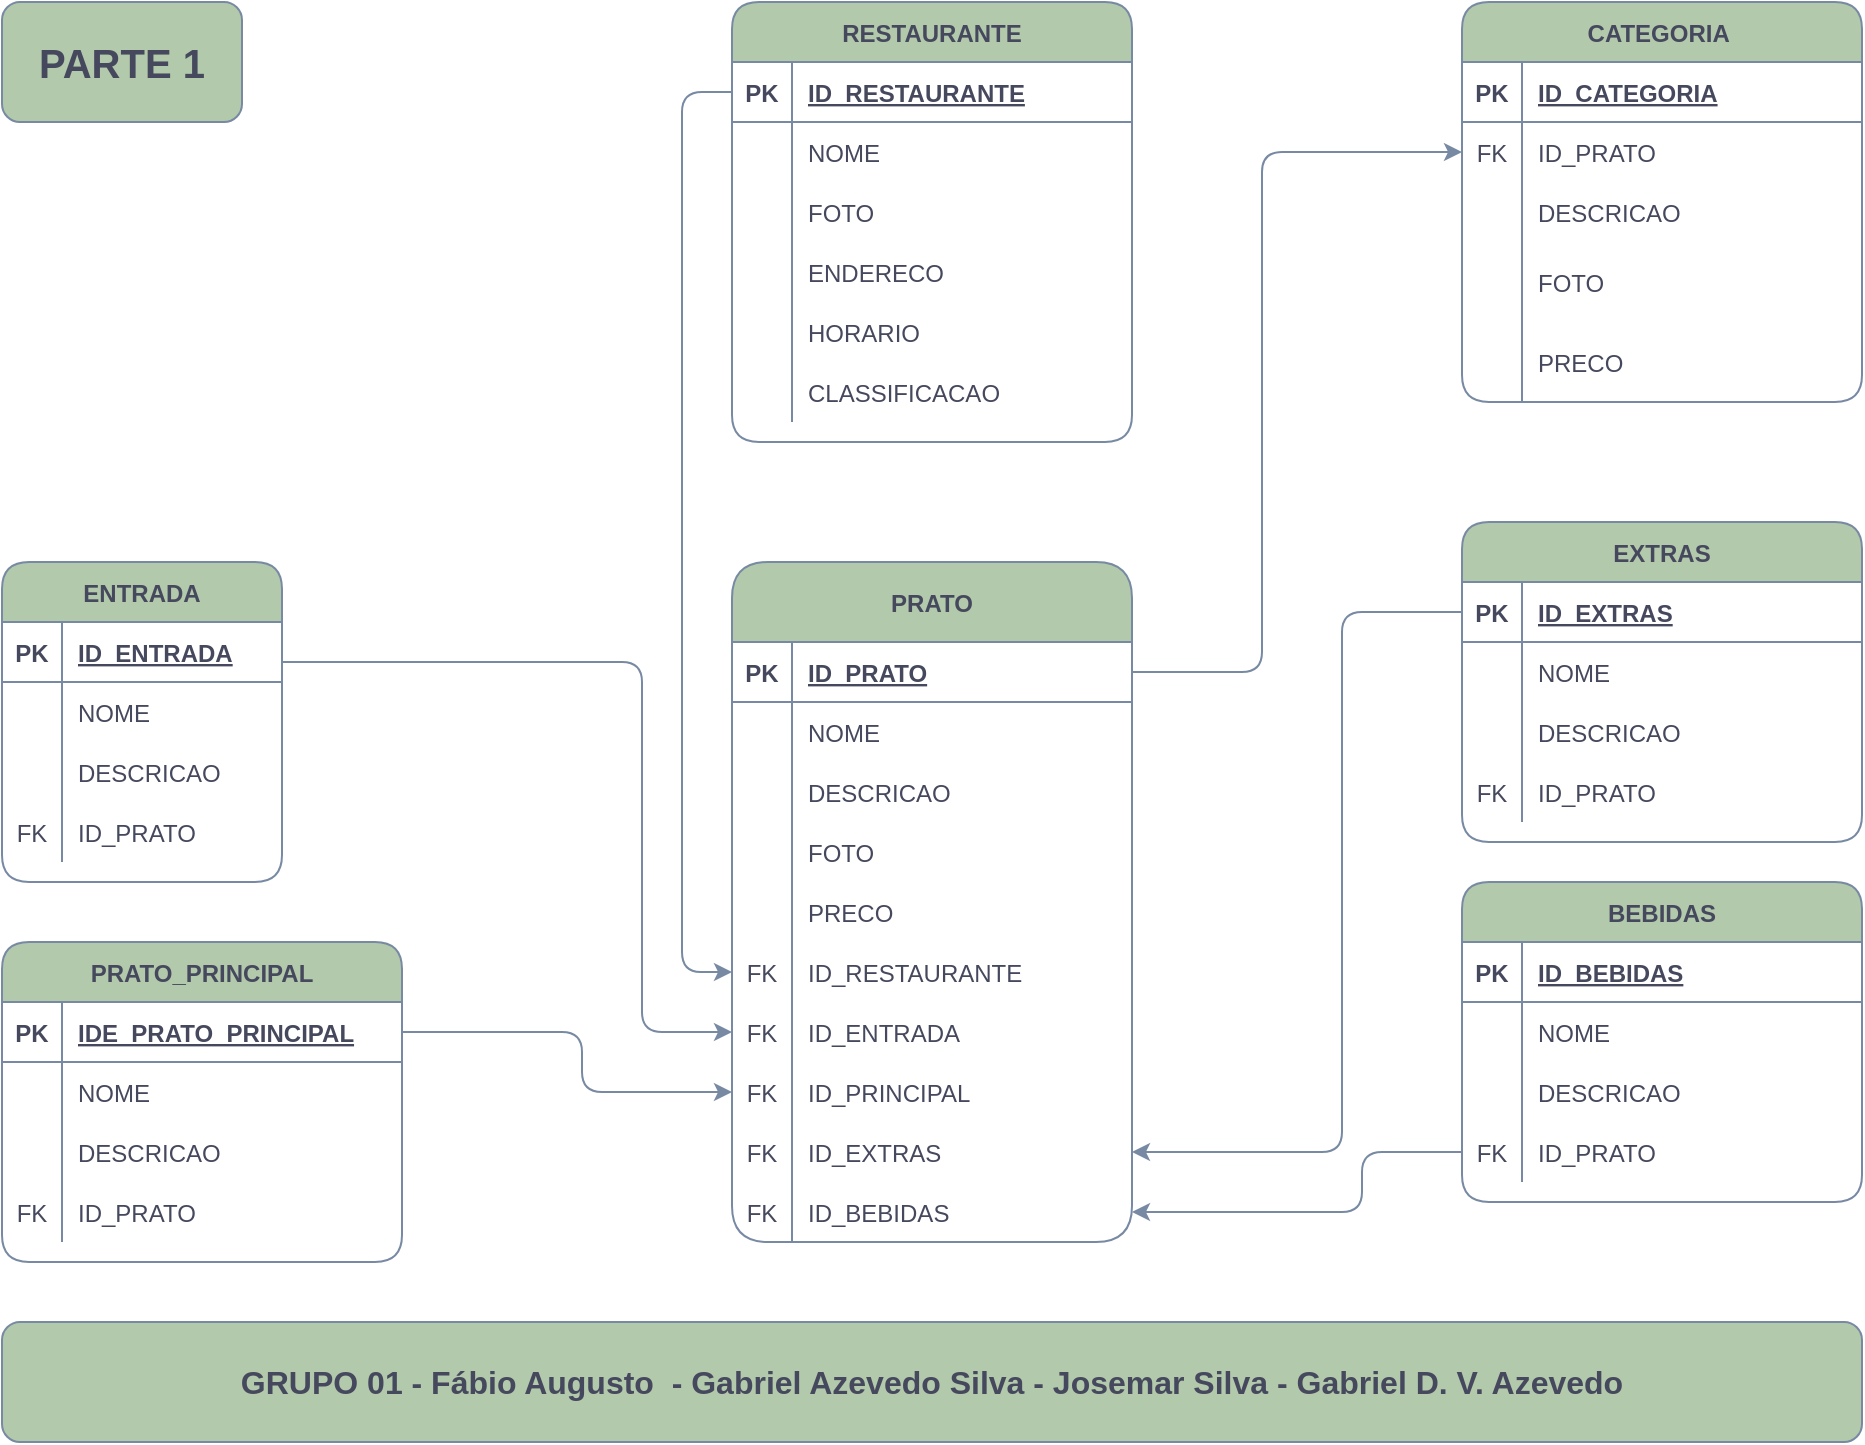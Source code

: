 <mxfile version="16.6.7" type="github"><diagram id="R2lEEEUBdFMjLlhIrx00" name="Page-1"><mxGraphModel dx="1447" dy="867" grid="1" gridSize="10" guides="1" tooltips="1" connect="1" arrows="1" fold="1" page="1" pageScale="1" pageWidth="850" pageHeight="1100" math="0" shadow="0" extFonts="Permanent Marker^https://fonts.googleapis.com/css?family=Permanent+Marker"><root><mxCell id="0"/><mxCell id="1" parent="0"/><mxCell id="Ojdv8ZBGMiVeSCYMn6bP-1" value="PRATO" style="shape=table;startSize=40;container=1;collapsible=1;childLayout=tableLayout;fixedRows=1;rowLines=0;fontStyle=1;align=center;resizeLast=1;fillColor=#B2C9AB;strokeColor=#788AA3;fontColor=#46495D;rounded=1;" vertex="1" parent="1"><mxGeometry x="405" y="320" width="200" height="340" as="geometry"/></mxCell><mxCell id="Ojdv8ZBGMiVeSCYMn6bP-2" value="" style="shape=partialRectangle;collapsible=0;dropTarget=0;pointerEvents=0;fillColor=none;points=[[0,0.5],[1,0.5]];portConstraint=eastwest;top=0;left=0;right=0;bottom=1;strokeColor=#788AA3;fontColor=#46495D;rounded=1;" vertex="1" parent="Ojdv8ZBGMiVeSCYMn6bP-1"><mxGeometry y="40" width="200" height="30" as="geometry"/></mxCell><mxCell id="Ojdv8ZBGMiVeSCYMn6bP-3" value="PK" style="shape=partialRectangle;overflow=hidden;connectable=0;fillColor=none;top=0;left=0;bottom=0;right=0;fontStyle=1;strokeColor=#788AA3;fontColor=#46495D;rounded=1;" vertex="1" parent="Ojdv8ZBGMiVeSCYMn6bP-2"><mxGeometry width="30" height="30" as="geometry"><mxRectangle width="30" height="30" as="alternateBounds"/></mxGeometry></mxCell><mxCell id="Ojdv8ZBGMiVeSCYMn6bP-4" value="ID_PRATO" style="shape=partialRectangle;overflow=hidden;connectable=0;fillColor=none;top=0;left=0;bottom=0;right=0;align=left;spacingLeft=6;fontStyle=5;strokeColor=#788AA3;fontColor=#46495D;rounded=1;" vertex="1" parent="Ojdv8ZBGMiVeSCYMn6bP-2"><mxGeometry x="30" width="170" height="30" as="geometry"><mxRectangle width="170" height="30" as="alternateBounds"/></mxGeometry></mxCell><mxCell id="Ojdv8ZBGMiVeSCYMn6bP-5" value="" style="shape=partialRectangle;collapsible=0;dropTarget=0;pointerEvents=0;fillColor=none;points=[[0,0.5],[1,0.5]];portConstraint=eastwest;top=0;left=0;right=0;bottom=0;strokeColor=#788AA3;fontColor=#46495D;rounded=1;" vertex="1" parent="Ojdv8ZBGMiVeSCYMn6bP-1"><mxGeometry y="70" width="200" height="30" as="geometry"/></mxCell><mxCell id="Ojdv8ZBGMiVeSCYMn6bP-6" value="" style="shape=partialRectangle;overflow=hidden;connectable=0;fillColor=none;top=0;left=0;bottom=0;right=0;strokeColor=#788AA3;fontColor=#46495D;rounded=1;" vertex="1" parent="Ojdv8ZBGMiVeSCYMn6bP-5"><mxGeometry width="30" height="30" as="geometry"><mxRectangle width="30" height="30" as="alternateBounds"/></mxGeometry></mxCell><mxCell id="Ojdv8ZBGMiVeSCYMn6bP-7" value="NOME" style="shape=partialRectangle;overflow=hidden;connectable=0;fillColor=none;top=0;left=0;bottom=0;right=0;align=left;spacingLeft=6;strokeColor=#788AA3;fontColor=#46495D;rounded=1;" vertex="1" parent="Ojdv8ZBGMiVeSCYMn6bP-5"><mxGeometry x="30" width="170" height="30" as="geometry"><mxRectangle width="170" height="30" as="alternateBounds"/></mxGeometry></mxCell><mxCell id="Ojdv8ZBGMiVeSCYMn6bP-8" value="" style="shape=partialRectangle;collapsible=0;dropTarget=0;pointerEvents=0;fillColor=none;points=[[0,0.5],[1,0.5]];portConstraint=eastwest;top=0;left=0;right=0;bottom=0;strokeColor=#788AA3;fontColor=#46495D;rounded=1;" vertex="1" parent="Ojdv8ZBGMiVeSCYMn6bP-1"><mxGeometry y="100" width="200" height="30" as="geometry"/></mxCell><mxCell id="Ojdv8ZBGMiVeSCYMn6bP-9" value="" style="shape=partialRectangle;overflow=hidden;connectable=0;fillColor=none;top=0;left=0;bottom=0;right=0;strokeColor=#788AA3;fontColor=#46495D;rounded=1;" vertex="1" parent="Ojdv8ZBGMiVeSCYMn6bP-8"><mxGeometry width="30" height="30" as="geometry"><mxRectangle width="30" height="30" as="alternateBounds"/></mxGeometry></mxCell><mxCell id="Ojdv8ZBGMiVeSCYMn6bP-10" value="DESCRICAO" style="shape=partialRectangle;overflow=hidden;connectable=0;fillColor=none;top=0;left=0;bottom=0;right=0;align=left;spacingLeft=6;strokeColor=#788AA3;fontColor=#46495D;rounded=1;" vertex="1" parent="Ojdv8ZBGMiVeSCYMn6bP-8"><mxGeometry x="30" width="170" height="30" as="geometry"><mxRectangle width="170" height="30" as="alternateBounds"/></mxGeometry></mxCell><mxCell id="Ojdv8ZBGMiVeSCYMn6bP-11" value="" style="shape=partialRectangle;collapsible=0;dropTarget=0;pointerEvents=0;fillColor=none;points=[[0,0.5],[1,0.5]];portConstraint=eastwest;top=0;left=0;right=0;bottom=0;strokeColor=#788AA3;fontColor=#46495D;rounded=1;" vertex="1" parent="Ojdv8ZBGMiVeSCYMn6bP-1"><mxGeometry y="130" width="200" height="30" as="geometry"/></mxCell><mxCell id="Ojdv8ZBGMiVeSCYMn6bP-12" value="" style="shape=partialRectangle;overflow=hidden;connectable=0;fillColor=none;top=0;left=0;bottom=0;right=0;strokeColor=#788AA3;fontColor=#46495D;rounded=1;" vertex="1" parent="Ojdv8ZBGMiVeSCYMn6bP-11"><mxGeometry width="30" height="30" as="geometry"><mxRectangle width="30" height="30" as="alternateBounds"/></mxGeometry></mxCell><mxCell id="Ojdv8ZBGMiVeSCYMn6bP-13" value="FOTO" style="shape=partialRectangle;overflow=hidden;connectable=0;fillColor=none;top=0;left=0;bottom=0;right=0;align=left;spacingLeft=6;strokeColor=#788AA3;fontColor=#46495D;rounded=1;" vertex="1" parent="Ojdv8ZBGMiVeSCYMn6bP-11"><mxGeometry x="30" width="170" height="30" as="geometry"><mxRectangle width="170" height="30" as="alternateBounds"/></mxGeometry></mxCell><mxCell id="Ojdv8ZBGMiVeSCYMn6bP-14" value="" style="shape=partialRectangle;collapsible=0;dropTarget=0;pointerEvents=0;fillColor=none;points=[[0,0.5],[1,0.5]];portConstraint=eastwest;top=0;left=0;right=0;bottom=0;strokeColor=#788AA3;fontColor=#46495D;rounded=1;" vertex="1" parent="Ojdv8ZBGMiVeSCYMn6bP-1"><mxGeometry y="160" width="200" height="30" as="geometry"/></mxCell><mxCell id="Ojdv8ZBGMiVeSCYMn6bP-15" value="" style="shape=partialRectangle;overflow=hidden;connectable=0;fillColor=none;top=0;left=0;bottom=0;right=0;strokeColor=#788AA3;fontColor=#46495D;rounded=1;" vertex="1" parent="Ojdv8ZBGMiVeSCYMn6bP-14"><mxGeometry width="30" height="30" as="geometry"><mxRectangle width="30" height="30" as="alternateBounds"/></mxGeometry></mxCell><mxCell id="Ojdv8ZBGMiVeSCYMn6bP-16" value="PRECO" style="shape=partialRectangle;overflow=hidden;connectable=0;fillColor=none;top=0;left=0;bottom=0;right=0;align=left;spacingLeft=6;strokeColor=#788AA3;fontColor=#46495D;rounded=1;" vertex="1" parent="Ojdv8ZBGMiVeSCYMn6bP-14"><mxGeometry x="30" width="170" height="30" as="geometry"><mxRectangle width="170" height="30" as="alternateBounds"/></mxGeometry></mxCell><mxCell id="Ojdv8ZBGMiVeSCYMn6bP-17" value="" style="shape=partialRectangle;collapsible=0;dropTarget=0;pointerEvents=0;fillColor=none;points=[[0,0.5],[1,0.5]];portConstraint=eastwest;top=0;left=0;right=0;bottom=0;strokeColor=#788AA3;fontColor=#46495D;rounded=1;" vertex="1" parent="Ojdv8ZBGMiVeSCYMn6bP-1"><mxGeometry y="190" width="200" height="30" as="geometry"/></mxCell><mxCell id="Ojdv8ZBGMiVeSCYMn6bP-18" value="FK" style="shape=partialRectangle;overflow=hidden;connectable=0;fillColor=none;top=0;left=0;bottom=0;right=0;strokeColor=#788AA3;fontColor=#46495D;rounded=1;" vertex="1" parent="Ojdv8ZBGMiVeSCYMn6bP-17"><mxGeometry width="30" height="30" as="geometry"><mxRectangle width="30" height="30" as="alternateBounds"/></mxGeometry></mxCell><mxCell id="Ojdv8ZBGMiVeSCYMn6bP-19" value="ID_RESTAURANTE" style="shape=partialRectangle;overflow=hidden;connectable=0;fillColor=none;top=0;left=0;bottom=0;right=0;align=left;spacingLeft=6;strokeColor=#788AA3;fontColor=#46495D;rounded=1;" vertex="1" parent="Ojdv8ZBGMiVeSCYMn6bP-17"><mxGeometry x="30" width="170" height="30" as="geometry"><mxRectangle width="170" height="30" as="alternateBounds"/></mxGeometry></mxCell><mxCell id="Ojdv8ZBGMiVeSCYMn6bP-20" value="" style="shape=partialRectangle;collapsible=0;dropTarget=0;pointerEvents=0;fillColor=none;points=[[0,0.5],[1,0.5]];portConstraint=eastwest;top=0;left=0;right=0;bottom=0;strokeColor=#788AA3;fontColor=#46495D;rounded=1;" vertex="1" parent="Ojdv8ZBGMiVeSCYMn6bP-1"><mxGeometry y="220" width="200" height="30" as="geometry"/></mxCell><mxCell id="Ojdv8ZBGMiVeSCYMn6bP-21" value="FK" style="shape=partialRectangle;overflow=hidden;connectable=0;fillColor=none;top=0;left=0;bottom=0;right=0;strokeColor=#788AA3;fontColor=#46495D;rounded=1;" vertex="1" parent="Ojdv8ZBGMiVeSCYMn6bP-20"><mxGeometry width="30" height="30" as="geometry"><mxRectangle width="30" height="30" as="alternateBounds"/></mxGeometry></mxCell><mxCell id="Ojdv8ZBGMiVeSCYMn6bP-22" value="ID_ENTRADA" style="shape=partialRectangle;overflow=hidden;connectable=0;fillColor=none;top=0;left=0;bottom=0;right=0;align=left;spacingLeft=6;strokeColor=#788AA3;fontColor=#46495D;rounded=1;" vertex="1" parent="Ojdv8ZBGMiVeSCYMn6bP-20"><mxGeometry x="30" width="170" height="30" as="geometry"><mxRectangle width="170" height="30" as="alternateBounds"/></mxGeometry></mxCell><mxCell id="Ojdv8ZBGMiVeSCYMn6bP-23" value="" style="shape=partialRectangle;collapsible=0;dropTarget=0;pointerEvents=0;fillColor=none;points=[[0,0.5],[1,0.5]];portConstraint=eastwest;top=0;left=0;right=0;bottom=0;strokeColor=#788AA3;fontColor=#46495D;rounded=1;" vertex="1" parent="Ojdv8ZBGMiVeSCYMn6bP-1"><mxGeometry y="250" width="200" height="30" as="geometry"/></mxCell><mxCell id="Ojdv8ZBGMiVeSCYMn6bP-24" value="FK" style="shape=partialRectangle;overflow=hidden;connectable=0;fillColor=none;top=0;left=0;bottom=0;right=0;strokeColor=#788AA3;fontColor=#46495D;rounded=1;" vertex="1" parent="Ojdv8ZBGMiVeSCYMn6bP-23"><mxGeometry width="30" height="30" as="geometry"><mxRectangle width="30" height="30" as="alternateBounds"/></mxGeometry></mxCell><mxCell id="Ojdv8ZBGMiVeSCYMn6bP-25" value="ID_PRINCIPAL" style="shape=partialRectangle;overflow=hidden;connectable=0;fillColor=none;top=0;left=0;bottom=0;right=0;align=left;spacingLeft=6;strokeColor=#788AA3;fontColor=#46495D;rounded=1;" vertex="1" parent="Ojdv8ZBGMiVeSCYMn6bP-23"><mxGeometry x="30" width="170" height="30" as="geometry"><mxRectangle width="170" height="30" as="alternateBounds"/></mxGeometry></mxCell><mxCell id="Ojdv8ZBGMiVeSCYMn6bP-26" value="" style="shape=partialRectangle;collapsible=0;dropTarget=0;pointerEvents=0;fillColor=none;points=[[0,0.5],[1,0.5]];portConstraint=eastwest;top=0;left=0;right=0;bottom=0;strokeColor=#788AA3;fontColor=#46495D;rounded=1;" vertex="1" parent="Ojdv8ZBGMiVeSCYMn6bP-1"><mxGeometry y="280" width="200" height="30" as="geometry"/></mxCell><mxCell id="Ojdv8ZBGMiVeSCYMn6bP-27" value="FK" style="shape=partialRectangle;overflow=hidden;connectable=0;fillColor=none;top=0;left=0;bottom=0;right=0;strokeColor=#788AA3;fontColor=#46495D;rounded=1;" vertex="1" parent="Ojdv8ZBGMiVeSCYMn6bP-26"><mxGeometry width="30" height="30" as="geometry"><mxRectangle width="30" height="30" as="alternateBounds"/></mxGeometry></mxCell><mxCell id="Ojdv8ZBGMiVeSCYMn6bP-28" value="ID_EXTRAS" style="shape=partialRectangle;overflow=hidden;connectable=0;fillColor=none;top=0;left=0;bottom=0;right=0;align=left;spacingLeft=6;strokeColor=#788AA3;fontColor=#46495D;rounded=1;" vertex="1" parent="Ojdv8ZBGMiVeSCYMn6bP-26"><mxGeometry x="30" width="170" height="30" as="geometry"><mxRectangle width="170" height="30" as="alternateBounds"/></mxGeometry></mxCell><mxCell id="Ojdv8ZBGMiVeSCYMn6bP-29" value="" style="shape=partialRectangle;collapsible=0;dropTarget=0;pointerEvents=0;fillColor=none;points=[[0,0.5],[1,0.5]];portConstraint=eastwest;top=0;left=0;right=0;bottom=0;strokeColor=#788AA3;fontColor=#46495D;rounded=1;" vertex="1" parent="Ojdv8ZBGMiVeSCYMn6bP-1"><mxGeometry y="310" width="200" height="30" as="geometry"/></mxCell><mxCell id="Ojdv8ZBGMiVeSCYMn6bP-30" value="FK" style="shape=partialRectangle;overflow=hidden;connectable=0;fillColor=none;top=0;left=0;bottom=0;right=0;strokeColor=#788AA3;fontColor=#46495D;rounded=1;" vertex="1" parent="Ojdv8ZBGMiVeSCYMn6bP-29"><mxGeometry width="30" height="30" as="geometry"><mxRectangle width="30" height="30" as="alternateBounds"/></mxGeometry></mxCell><mxCell id="Ojdv8ZBGMiVeSCYMn6bP-31" value="ID_BEBIDAS" style="shape=partialRectangle;overflow=hidden;connectable=0;fillColor=none;top=0;left=0;bottom=0;right=0;align=left;spacingLeft=6;strokeColor=#788AA3;fontColor=#46495D;rounded=1;" vertex="1" parent="Ojdv8ZBGMiVeSCYMn6bP-29"><mxGeometry x="30" width="170" height="30" as="geometry"><mxRectangle width="170" height="30" as="alternateBounds"/></mxGeometry></mxCell><mxCell id="Ojdv8ZBGMiVeSCYMn6bP-32" value="CATEGORIA " style="shape=table;startSize=30;container=1;collapsible=1;childLayout=tableLayout;fixedRows=1;rowLines=0;fontStyle=1;align=center;resizeLast=1;fillColor=#B2C9AB;strokeColor=#788AA3;fontColor=#46495D;rounded=1;" vertex="1" parent="1"><mxGeometry x="770" y="40" width="200" height="200" as="geometry"/></mxCell><mxCell id="Ojdv8ZBGMiVeSCYMn6bP-33" value="" style="shape=partialRectangle;collapsible=0;dropTarget=0;pointerEvents=0;fillColor=none;points=[[0,0.5],[1,0.5]];portConstraint=eastwest;top=0;left=0;right=0;bottom=1;strokeColor=#788AA3;fontColor=#46495D;rounded=1;" vertex="1" parent="Ojdv8ZBGMiVeSCYMn6bP-32"><mxGeometry y="30" width="200" height="30" as="geometry"/></mxCell><mxCell id="Ojdv8ZBGMiVeSCYMn6bP-34" value="PK" style="shape=partialRectangle;overflow=hidden;connectable=0;fillColor=none;top=0;left=0;bottom=0;right=0;fontStyle=1;strokeColor=#788AA3;fontColor=#46495D;rounded=1;" vertex="1" parent="Ojdv8ZBGMiVeSCYMn6bP-33"><mxGeometry width="30" height="30" as="geometry"><mxRectangle width="30" height="30" as="alternateBounds"/></mxGeometry></mxCell><mxCell id="Ojdv8ZBGMiVeSCYMn6bP-35" value="ID_CATEGORIA" style="shape=partialRectangle;overflow=hidden;connectable=0;fillColor=none;top=0;left=0;bottom=0;right=0;align=left;spacingLeft=6;fontStyle=5;strokeColor=#788AA3;fontColor=#46495D;rounded=1;" vertex="1" parent="Ojdv8ZBGMiVeSCYMn6bP-33"><mxGeometry x="30" width="170" height="30" as="geometry"><mxRectangle width="170" height="30" as="alternateBounds"/></mxGeometry></mxCell><mxCell id="Ojdv8ZBGMiVeSCYMn6bP-36" value="" style="shape=partialRectangle;collapsible=0;dropTarget=0;pointerEvents=0;fillColor=none;points=[[0,0.5],[1,0.5]];portConstraint=eastwest;top=0;left=0;right=0;bottom=0;strokeColor=#788AA3;fontColor=#46495D;rounded=1;" vertex="1" parent="Ojdv8ZBGMiVeSCYMn6bP-32"><mxGeometry y="60" width="200" height="30" as="geometry"/></mxCell><mxCell id="Ojdv8ZBGMiVeSCYMn6bP-37" value="FK" style="shape=partialRectangle;overflow=hidden;connectable=0;fillColor=none;top=0;left=0;bottom=0;right=0;strokeColor=#788AA3;fontColor=#46495D;rounded=1;" vertex="1" parent="Ojdv8ZBGMiVeSCYMn6bP-36"><mxGeometry width="30" height="30" as="geometry"><mxRectangle width="30" height="30" as="alternateBounds"/></mxGeometry></mxCell><mxCell id="Ojdv8ZBGMiVeSCYMn6bP-38" value="ID_PRATO" style="shape=partialRectangle;overflow=hidden;connectable=0;fillColor=none;top=0;left=0;bottom=0;right=0;align=left;spacingLeft=6;strokeColor=#788AA3;fontColor=#46495D;rounded=1;" vertex="1" parent="Ojdv8ZBGMiVeSCYMn6bP-36"><mxGeometry x="30" width="170" height="30" as="geometry"><mxRectangle width="170" height="30" as="alternateBounds"/></mxGeometry></mxCell><mxCell id="Ojdv8ZBGMiVeSCYMn6bP-39" value="" style="shape=partialRectangle;collapsible=0;dropTarget=0;pointerEvents=0;fillColor=none;points=[[0,0.5],[1,0.5]];portConstraint=eastwest;top=0;left=0;right=0;bottom=0;strokeColor=#788AA3;fontColor=#46495D;rounded=1;" vertex="1" parent="Ojdv8ZBGMiVeSCYMn6bP-32"><mxGeometry y="90" width="200" height="30" as="geometry"/></mxCell><mxCell id="Ojdv8ZBGMiVeSCYMn6bP-40" value="" style="shape=partialRectangle;overflow=hidden;connectable=0;fillColor=none;top=0;left=0;bottom=0;right=0;strokeColor=#788AA3;fontColor=#46495D;rounded=1;" vertex="1" parent="Ojdv8ZBGMiVeSCYMn6bP-39"><mxGeometry width="30" height="30" as="geometry"><mxRectangle width="30" height="30" as="alternateBounds"/></mxGeometry></mxCell><mxCell id="Ojdv8ZBGMiVeSCYMn6bP-41" value="DESCRICAO" style="shape=partialRectangle;overflow=hidden;connectable=0;fillColor=none;top=0;left=0;bottom=0;right=0;align=left;spacingLeft=6;strokeColor=#788AA3;fontColor=#46495D;rounded=1;" vertex="1" parent="Ojdv8ZBGMiVeSCYMn6bP-39"><mxGeometry x="30" width="170" height="30" as="geometry"><mxRectangle width="170" height="30" as="alternateBounds"/></mxGeometry></mxCell><mxCell id="Ojdv8ZBGMiVeSCYMn6bP-42" value="" style="shape=partialRectangle;collapsible=0;dropTarget=0;pointerEvents=0;fillColor=none;points=[[0,0.5],[1,0.5]];portConstraint=eastwest;top=0;left=0;right=0;bottom=0;strokeColor=#788AA3;fontColor=#46495D;rounded=1;" vertex="1" parent="Ojdv8ZBGMiVeSCYMn6bP-32"><mxGeometry y="120" width="200" height="40" as="geometry"/></mxCell><mxCell id="Ojdv8ZBGMiVeSCYMn6bP-43" value="" style="shape=partialRectangle;overflow=hidden;connectable=0;fillColor=none;top=0;left=0;bottom=0;right=0;strokeColor=#788AA3;fontColor=#46495D;rounded=1;" vertex="1" parent="Ojdv8ZBGMiVeSCYMn6bP-42"><mxGeometry width="30" height="40" as="geometry"><mxRectangle width="30" height="40" as="alternateBounds"/></mxGeometry></mxCell><mxCell id="Ojdv8ZBGMiVeSCYMn6bP-44" value="FOTO" style="shape=partialRectangle;overflow=hidden;connectable=0;fillColor=none;top=0;left=0;bottom=0;right=0;align=left;spacingLeft=6;strokeColor=#788AA3;fontColor=#46495D;rounded=1;" vertex="1" parent="Ojdv8ZBGMiVeSCYMn6bP-42"><mxGeometry x="30" width="170" height="40" as="geometry"><mxRectangle width="170" height="40" as="alternateBounds"/></mxGeometry></mxCell><mxCell id="Ojdv8ZBGMiVeSCYMn6bP-45" value="" style="shape=partialRectangle;collapsible=0;dropTarget=0;pointerEvents=0;fillColor=none;points=[[0,0.5],[1,0.5]];portConstraint=eastwest;top=0;left=0;right=0;bottom=0;strokeColor=#788AA3;fontColor=#46495D;rounded=1;" vertex="1" parent="Ojdv8ZBGMiVeSCYMn6bP-32"><mxGeometry y="160" width="200" height="40" as="geometry"/></mxCell><mxCell id="Ojdv8ZBGMiVeSCYMn6bP-46" value="" style="shape=partialRectangle;overflow=hidden;connectable=0;fillColor=none;top=0;left=0;bottom=0;right=0;strokeColor=#788AA3;fontColor=#46495D;rounded=1;" vertex="1" parent="Ojdv8ZBGMiVeSCYMn6bP-45"><mxGeometry width="30" height="40" as="geometry"><mxRectangle width="30" height="40" as="alternateBounds"/></mxGeometry></mxCell><mxCell id="Ojdv8ZBGMiVeSCYMn6bP-47" value="PRECO" style="shape=partialRectangle;overflow=hidden;connectable=0;fillColor=none;top=0;left=0;bottom=0;right=0;align=left;spacingLeft=6;strokeColor=#788AA3;fontColor=#46495D;rounded=1;" vertex="1" parent="Ojdv8ZBGMiVeSCYMn6bP-45"><mxGeometry x="30" width="170" height="40" as="geometry"><mxRectangle width="170" height="40" as="alternateBounds"/></mxGeometry></mxCell><mxCell id="Ojdv8ZBGMiVeSCYMn6bP-48" value="RESTAURANTE" style="shape=table;startSize=30;container=1;collapsible=1;childLayout=tableLayout;fixedRows=1;rowLines=0;fontStyle=1;align=center;resizeLast=1;fillColor=#B2C9AB;strokeColor=#788AA3;fontColor=#46495D;rounded=1;" vertex="1" parent="1"><mxGeometry x="405" y="40" width="200" height="220" as="geometry"/></mxCell><mxCell id="Ojdv8ZBGMiVeSCYMn6bP-49" value="" style="shape=partialRectangle;collapsible=0;dropTarget=0;pointerEvents=0;fillColor=none;points=[[0,0.5],[1,0.5]];portConstraint=eastwest;top=0;left=0;right=0;bottom=1;strokeColor=#788AA3;fontColor=#46495D;rounded=1;" vertex="1" parent="Ojdv8ZBGMiVeSCYMn6bP-48"><mxGeometry y="30" width="200" height="30" as="geometry"/></mxCell><mxCell id="Ojdv8ZBGMiVeSCYMn6bP-50" value="PK" style="shape=partialRectangle;overflow=hidden;connectable=0;fillColor=none;top=0;left=0;bottom=0;right=0;fontStyle=1;strokeColor=#788AA3;fontColor=#46495D;rounded=1;" vertex="1" parent="Ojdv8ZBGMiVeSCYMn6bP-49"><mxGeometry width="30" height="30" as="geometry"><mxRectangle width="30" height="30" as="alternateBounds"/></mxGeometry></mxCell><mxCell id="Ojdv8ZBGMiVeSCYMn6bP-51" value="ID_RESTAURANTE" style="shape=partialRectangle;overflow=hidden;connectable=0;fillColor=none;top=0;left=0;bottom=0;right=0;align=left;spacingLeft=6;fontStyle=5;strokeColor=#788AA3;fontColor=#46495D;rounded=1;" vertex="1" parent="Ojdv8ZBGMiVeSCYMn6bP-49"><mxGeometry x="30" width="170" height="30" as="geometry"><mxRectangle width="170" height="30" as="alternateBounds"/></mxGeometry></mxCell><mxCell id="Ojdv8ZBGMiVeSCYMn6bP-52" value="" style="shape=partialRectangle;collapsible=0;dropTarget=0;pointerEvents=0;fillColor=none;points=[[0,0.5],[1,0.5]];portConstraint=eastwest;top=0;left=0;right=0;bottom=0;strokeColor=#788AA3;fontColor=#46495D;rounded=1;" vertex="1" parent="Ojdv8ZBGMiVeSCYMn6bP-48"><mxGeometry y="60" width="200" height="30" as="geometry"/></mxCell><mxCell id="Ojdv8ZBGMiVeSCYMn6bP-53" value="" style="shape=partialRectangle;overflow=hidden;connectable=0;fillColor=none;top=0;left=0;bottom=0;right=0;strokeColor=#788AA3;fontColor=#46495D;rounded=1;" vertex="1" parent="Ojdv8ZBGMiVeSCYMn6bP-52"><mxGeometry width="30" height="30" as="geometry"><mxRectangle width="30" height="30" as="alternateBounds"/></mxGeometry></mxCell><mxCell id="Ojdv8ZBGMiVeSCYMn6bP-54" value="NOME" style="shape=partialRectangle;overflow=hidden;connectable=0;fillColor=none;top=0;left=0;bottom=0;right=0;align=left;spacingLeft=6;strokeColor=#788AA3;fontColor=#46495D;rounded=1;" vertex="1" parent="Ojdv8ZBGMiVeSCYMn6bP-52"><mxGeometry x="30" width="170" height="30" as="geometry"><mxRectangle width="170" height="30" as="alternateBounds"/></mxGeometry></mxCell><mxCell id="Ojdv8ZBGMiVeSCYMn6bP-55" value="" style="shape=partialRectangle;collapsible=0;dropTarget=0;pointerEvents=0;fillColor=none;points=[[0,0.5],[1,0.5]];portConstraint=eastwest;top=0;left=0;right=0;bottom=0;strokeColor=#788AA3;fontColor=#46495D;rounded=1;" vertex="1" parent="Ojdv8ZBGMiVeSCYMn6bP-48"><mxGeometry y="90" width="200" height="30" as="geometry"/></mxCell><mxCell id="Ojdv8ZBGMiVeSCYMn6bP-56" value="" style="shape=partialRectangle;overflow=hidden;connectable=0;fillColor=none;top=0;left=0;bottom=0;right=0;strokeColor=#788AA3;fontColor=#46495D;rounded=1;" vertex="1" parent="Ojdv8ZBGMiVeSCYMn6bP-55"><mxGeometry width="30" height="30" as="geometry"><mxRectangle width="30" height="30" as="alternateBounds"/></mxGeometry></mxCell><mxCell id="Ojdv8ZBGMiVeSCYMn6bP-57" value="FOTO" style="shape=partialRectangle;overflow=hidden;connectable=0;fillColor=none;top=0;left=0;bottom=0;right=0;align=left;spacingLeft=6;strokeColor=#788AA3;fontColor=#46495D;rounded=1;" vertex="1" parent="Ojdv8ZBGMiVeSCYMn6bP-55"><mxGeometry x="30" width="170" height="30" as="geometry"><mxRectangle width="170" height="30" as="alternateBounds"/></mxGeometry></mxCell><mxCell id="Ojdv8ZBGMiVeSCYMn6bP-58" value="" style="shape=partialRectangle;collapsible=0;dropTarget=0;pointerEvents=0;fillColor=none;points=[[0,0.5],[1,0.5]];portConstraint=eastwest;top=0;left=0;right=0;bottom=0;strokeColor=#788AA3;fontColor=#46495D;rounded=1;" vertex="1" parent="Ojdv8ZBGMiVeSCYMn6bP-48"><mxGeometry y="120" width="200" height="30" as="geometry"/></mxCell><mxCell id="Ojdv8ZBGMiVeSCYMn6bP-59" value="" style="shape=partialRectangle;overflow=hidden;connectable=0;fillColor=none;top=0;left=0;bottom=0;right=0;strokeColor=#788AA3;fontColor=#46495D;rounded=1;" vertex="1" parent="Ojdv8ZBGMiVeSCYMn6bP-58"><mxGeometry width="30" height="30" as="geometry"><mxRectangle width="30" height="30" as="alternateBounds"/></mxGeometry></mxCell><mxCell id="Ojdv8ZBGMiVeSCYMn6bP-60" value="ENDERECO" style="shape=partialRectangle;overflow=hidden;connectable=0;fillColor=none;top=0;left=0;bottom=0;right=0;align=left;spacingLeft=6;strokeColor=#788AA3;fontColor=#46495D;rounded=1;" vertex="1" parent="Ojdv8ZBGMiVeSCYMn6bP-58"><mxGeometry x="30" width="170" height="30" as="geometry"><mxRectangle width="170" height="30" as="alternateBounds"/></mxGeometry></mxCell><mxCell id="Ojdv8ZBGMiVeSCYMn6bP-61" value="" style="shape=partialRectangle;collapsible=0;dropTarget=0;pointerEvents=0;fillColor=none;points=[[0,0.5],[1,0.5]];portConstraint=eastwest;top=0;left=0;right=0;bottom=0;strokeColor=#788AA3;fontColor=#46495D;rounded=1;" vertex="1" parent="Ojdv8ZBGMiVeSCYMn6bP-48"><mxGeometry y="150" width="200" height="30" as="geometry"/></mxCell><mxCell id="Ojdv8ZBGMiVeSCYMn6bP-62" value="" style="shape=partialRectangle;overflow=hidden;connectable=0;fillColor=none;top=0;left=0;bottom=0;right=0;strokeColor=#788AA3;fontColor=#46495D;rounded=1;" vertex="1" parent="Ojdv8ZBGMiVeSCYMn6bP-61"><mxGeometry width="30" height="30" as="geometry"><mxRectangle width="30" height="30" as="alternateBounds"/></mxGeometry></mxCell><mxCell id="Ojdv8ZBGMiVeSCYMn6bP-63" value="HORARIO" style="shape=partialRectangle;overflow=hidden;connectable=0;fillColor=none;top=0;left=0;bottom=0;right=0;align=left;spacingLeft=6;strokeColor=#788AA3;fontColor=#46495D;rounded=1;" vertex="1" parent="Ojdv8ZBGMiVeSCYMn6bP-61"><mxGeometry x="30" width="170" height="30" as="geometry"><mxRectangle width="170" height="30" as="alternateBounds"/></mxGeometry></mxCell><mxCell id="Ojdv8ZBGMiVeSCYMn6bP-64" value="" style="shape=partialRectangle;collapsible=0;dropTarget=0;pointerEvents=0;fillColor=none;points=[[0,0.5],[1,0.5]];portConstraint=eastwest;top=0;left=0;right=0;bottom=0;strokeColor=#788AA3;fontColor=#46495D;rounded=1;" vertex="1" parent="Ojdv8ZBGMiVeSCYMn6bP-48"><mxGeometry y="180" width="200" height="30" as="geometry"/></mxCell><mxCell id="Ojdv8ZBGMiVeSCYMn6bP-65" value="" style="shape=partialRectangle;overflow=hidden;connectable=0;fillColor=none;top=0;left=0;bottom=0;right=0;strokeColor=#788AA3;fontColor=#46495D;rounded=1;" vertex="1" parent="Ojdv8ZBGMiVeSCYMn6bP-64"><mxGeometry width="30" height="30" as="geometry"><mxRectangle width="30" height="30" as="alternateBounds"/></mxGeometry></mxCell><mxCell id="Ojdv8ZBGMiVeSCYMn6bP-66" value="CLASSIFICACAO" style="shape=partialRectangle;overflow=hidden;connectable=0;fillColor=none;top=0;left=0;bottom=0;right=0;align=left;spacingLeft=6;strokeColor=#788AA3;fontColor=#46495D;rounded=1;" vertex="1" parent="Ojdv8ZBGMiVeSCYMn6bP-64"><mxGeometry x="30" width="170" height="30" as="geometry"><mxRectangle width="170" height="30" as="alternateBounds"/></mxGeometry></mxCell><mxCell id="Ojdv8ZBGMiVeSCYMn6bP-67" value="ENTRADA" style="shape=table;startSize=30;container=1;collapsible=1;childLayout=tableLayout;fixedRows=1;rowLines=0;fontStyle=1;align=center;resizeLast=1;fillColor=#B2C9AB;strokeColor=#788AA3;fontColor=#46495D;rounded=1;" vertex="1" parent="1"><mxGeometry x="40" y="320" width="140" height="160" as="geometry"/></mxCell><mxCell id="Ojdv8ZBGMiVeSCYMn6bP-68" value="" style="shape=partialRectangle;collapsible=0;dropTarget=0;pointerEvents=0;fillColor=none;points=[[0,0.5],[1,0.5]];portConstraint=eastwest;top=0;left=0;right=0;bottom=1;strokeColor=#788AA3;fontColor=#46495D;rounded=1;" vertex="1" parent="Ojdv8ZBGMiVeSCYMn6bP-67"><mxGeometry y="30" width="140" height="30" as="geometry"/></mxCell><mxCell id="Ojdv8ZBGMiVeSCYMn6bP-69" value="PK" style="shape=partialRectangle;overflow=hidden;connectable=0;fillColor=none;top=0;left=0;bottom=0;right=0;fontStyle=1;strokeColor=#788AA3;fontColor=#46495D;rounded=1;" vertex="1" parent="Ojdv8ZBGMiVeSCYMn6bP-68"><mxGeometry width="30" height="30" as="geometry"><mxRectangle width="30" height="30" as="alternateBounds"/></mxGeometry></mxCell><mxCell id="Ojdv8ZBGMiVeSCYMn6bP-70" value="ID_ENTRADA" style="shape=partialRectangle;overflow=hidden;connectable=0;fillColor=none;top=0;left=0;bottom=0;right=0;align=left;spacingLeft=6;fontStyle=5;strokeColor=#788AA3;fontColor=#46495D;rounded=1;" vertex="1" parent="Ojdv8ZBGMiVeSCYMn6bP-68"><mxGeometry x="30" width="110" height="30" as="geometry"><mxRectangle width="110" height="30" as="alternateBounds"/></mxGeometry></mxCell><mxCell id="Ojdv8ZBGMiVeSCYMn6bP-71" value="" style="shape=partialRectangle;collapsible=0;dropTarget=0;pointerEvents=0;fillColor=none;points=[[0,0.5],[1,0.5]];portConstraint=eastwest;top=0;left=0;right=0;bottom=0;strokeColor=#788AA3;fontColor=#46495D;rounded=1;" vertex="1" parent="Ojdv8ZBGMiVeSCYMn6bP-67"><mxGeometry y="60" width="140" height="30" as="geometry"/></mxCell><mxCell id="Ojdv8ZBGMiVeSCYMn6bP-72" value="" style="shape=partialRectangle;overflow=hidden;connectable=0;fillColor=none;top=0;left=0;bottom=0;right=0;strokeColor=#788AA3;fontColor=#46495D;rounded=1;" vertex="1" parent="Ojdv8ZBGMiVeSCYMn6bP-71"><mxGeometry width="30" height="30" as="geometry"><mxRectangle width="30" height="30" as="alternateBounds"/></mxGeometry></mxCell><mxCell id="Ojdv8ZBGMiVeSCYMn6bP-73" value="NOME" style="shape=partialRectangle;overflow=hidden;connectable=0;fillColor=none;top=0;left=0;bottom=0;right=0;align=left;spacingLeft=6;strokeColor=#788AA3;fontColor=#46495D;rounded=1;" vertex="1" parent="Ojdv8ZBGMiVeSCYMn6bP-71"><mxGeometry x="30" width="110" height="30" as="geometry"><mxRectangle width="110" height="30" as="alternateBounds"/></mxGeometry></mxCell><mxCell id="Ojdv8ZBGMiVeSCYMn6bP-74" value="" style="shape=partialRectangle;collapsible=0;dropTarget=0;pointerEvents=0;fillColor=none;points=[[0,0.5],[1,0.5]];portConstraint=eastwest;top=0;left=0;right=0;bottom=0;strokeColor=#788AA3;fontColor=#46495D;rounded=1;" vertex="1" parent="Ojdv8ZBGMiVeSCYMn6bP-67"><mxGeometry y="90" width="140" height="30" as="geometry"/></mxCell><mxCell id="Ojdv8ZBGMiVeSCYMn6bP-75" value="" style="shape=partialRectangle;overflow=hidden;connectable=0;fillColor=none;top=0;left=0;bottom=0;right=0;strokeColor=#788AA3;fontColor=#46495D;rounded=1;" vertex="1" parent="Ojdv8ZBGMiVeSCYMn6bP-74"><mxGeometry width="30" height="30" as="geometry"><mxRectangle width="30" height="30" as="alternateBounds"/></mxGeometry></mxCell><mxCell id="Ojdv8ZBGMiVeSCYMn6bP-76" value="DESCRICAO" style="shape=partialRectangle;overflow=hidden;connectable=0;fillColor=none;top=0;left=0;bottom=0;right=0;align=left;spacingLeft=6;strokeColor=#788AA3;fontColor=#46495D;rounded=1;" vertex="1" parent="Ojdv8ZBGMiVeSCYMn6bP-74"><mxGeometry x="30" width="110" height="30" as="geometry"><mxRectangle width="110" height="30" as="alternateBounds"/></mxGeometry></mxCell><mxCell id="Ojdv8ZBGMiVeSCYMn6bP-77" value="" style="shape=partialRectangle;collapsible=0;dropTarget=0;pointerEvents=0;fillColor=none;points=[[0,0.5],[1,0.5]];portConstraint=eastwest;top=0;left=0;right=0;bottom=0;strokeColor=#788AA3;fontColor=#46495D;rounded=1;" vertex="1" parent="Ojdv8ZBGMiVeSCYMn6bP-67"><mxGeometry y="120" width="140" height="30" as="geometry"/></mxCell><mxCell id="Ojdv8ZBGMiVeSCYMn6bP-78" value="FK" style="shape=partialRectangle;overflow=hidden;connectable=0;fillColor=none;top=0;left=0;bottom=0;right=0;strokeColor=#788AA3;fontColor=#46495D;rounded=1;" vertex="1" parent="Ojdv8ZBGMiVeSCYMn6bP-77"><mxGeometry width="30" height="30" as="geometry"><mxRectangle width="30" height="30" as="alternateBounds"/></mxGeometry></mxCell><mxCell id="Ojdv8ZBGMiVeSCYMn6bP-79" value="ID_PRATO" style="shape=partialRectangle;overflow=hidden;connectable=0;fillColor=none;top=0;left=0;bottom=0;right=0;align=left;spacingLeft=6;strokeColor=#788AA3;fontColor=#46495D;rounded=1;" vertex="1" parent="Ojdv8ZBGMiVeSCYMn6bP-77"><mxGeometry x="30" width="110" height="30" as="geometry"><mxRectangle width="110" height="30" as="alternateBounds"/></mxGeometry></mxCell><mxCell id="Ojdv8ZBGMiVeSCYMn6bP-80" value="PRATO_PRINCIPAL" style="shape=table;startSize=30;container=1;collapsible=1;childLayout=tableLayout;fixedRows=1;rowLines=0;fontStyle=1;align=center;resizeLast=1;fillColor=#B2C9AB;strokeColor=#788AA3;fontColor=#46495D;rounded=1;" vertex="1" parent="1"><mxGeometry x="40" y="510" width="200" height="160" as="geometry"/></mxCell><mxCell id="Ojdv8ZBGMiVeSCYMn6bP-81" value="" style="shape=partialRectangle;collapsible=0;dropTarget=0;pointerEvents=0;fillColor=none;points=[[0,0.5],[1,0.5]];portConstraint=eastwest;top=0;left=0;right=0;bottom=1;strokeColor=#788AA3;fontColor=#46495D;rounded=1;" vertex="1" parent="Ojdv8ZBGMiVeSCYMn6bP-80"><mxGeometry y="30" width="200" height="30" as="geometry"/></mxCell><mxCell id="Ojdv8ZBGMiVeSCYMn6bP-82" value="PK" style="shape=partialRectangle;overflow=hidden;connectable=0;fillColor=none;top=0;left=0;bottom=0;right=0;fontStyle=1;strokeColor=#788AA3;fontColor=#46495D;rounded=1;" vertex="1" parent="Ojdv8ZBGMiVeSCYMn6bP-81"><mxGeometry width="30" height="30" as="geometry"><mxRectangle width="30" height="30" as="alternateBounds"/></mxGeometry></mxCell><mxCell id="Ojdv8ZBGMiVeSCYMn6bP-83" value="IDE_PRATO_PRINCIPAL" style="shape=partialRectangle;overflow=hidden;connectable=0;fillColor=none;top=0;left=0;bottom=0;right=0;align=left;spacingLeft=6;fontStyle=5;strokeColor=#788AA3;fontColor=#46495D;rounded=1;" vertex="1" parent="Ojdv8ZBGMiVeSCYMn6bP-81"><mxGeometry x="30" width="170" height="30" as="geometry"><mxRectangle width="170" height="30" as="alternateBounds"/></mxGeometry></mxCell><mxCell id="Ojdv8ZBGMiVeSCYMn6bP-84" value="" style="shape=partialRectangle;collapsible=0;dropTarget=0;pointerEvents=0;fillColor=none;points=[[0,0.5],[1,0.5]];portConstraint=eastwest;top=0;left=0;right=0;bottom=0;strokeColor=#788AA3;fontColor=#46495D;rounded=1;" vertex="1" parent="Ojdv8ZBGMiVeSCYMn6bP-80"><mxGeometry y="60" width="200" height="30" as="geometry"/></mxCell><mxCell id="Ojdv8ZBGMiVeSCYMn6bP-85" value="" style="shape=partialRectangle;overflow=hidden;connectable=0;fillColor=none;top=0;left=0;bottom=0;right=0;strokeColor=#788AA3;fontColor=#46495D;rounded=1;" vertex="1" parent="Ojdv8ZBGMiVeSCYMn6bP-84"><mxGeometry width="30" height="30" as="geometry"><mxRectangle width="30" height="30" as="alternateBounds"/></mxGeometry></mxCell><mxCell id="Ojdv8ZBGMiVeSCYMn6bP-86" value="NOME" style="shape=partialRectangle;overflow=hidden;connectable=0;fillColor=none;top=0;left=0;bottom=0;right=0;align=left;spacingLeft=6;strokeColor=#788AA3;fontColor=#46495D;rounded=1;" vertex="1" parent="Ojdv8ZBGMiVeSCYMn6bP-84"><mxGeometry x="30" width="170" height="30" as="geometry"><mxRectangle width="170" height="30" as="alternateBounds"/></mxGeometry></mxCell><mxCell id="Ojdv8ZBGMiVeSCYMn6bP-87" value="" style="shape=partialRectangle;collapsible=0;dropTarget=0;pointerEvents=0;fillColor=none;points=[[0,0.5],[1,0.5]];portConstraint=eastwest;top=0;left=0;right=0;bottom=0;strokeColor=#788AA3;fontColor=#46495D;rounded=1;" vertex="1" parent="Ojdv8ZBGMiVeSCYMn6bP-80"><mxGeometry y="90" width="200" height="30" as="geometry"/></mxCell><mxCell id="Ojdv8ZBGMiVeSCYMn6bP-88" value="" style="shape=partialRectangle;overflow=hidden;connectable=0;fillColor=none;top=0;left=0;bottom=0;right=0;strokeColor=#788AA3;fontColor=#46495D;rounded=1;" vertex="1" parent="Ojdv8ZBGMiVeSCYMn6bP-87"><mxGeometry width="30" height="30" as="geometry"><mxRectangle width="30" height="30" as="alternateBounds"/></mxGeometry></mxCell><mxCell id="Ojdv8ZBGMiVeSCYMn6bP-89" value="DESCRICAO" style="shape=partialRectangle;overflow=hidden;connectable=0;fillColor=none;top=0;left=0;bottom=0;right=0;align=left;spacingLeft=6;strokeColor=#788AA3;fontColor=#46495D;rounded=1;" vertex="1" parent="Ojdv8ZBGMiVeSCYMn6bP-87"><mxGeometry x="30" width="170" height="30" as="geometry"><mxRectangle width="170" height="30" as="alternateBounds"/></mxGeometry></mxCell><mxCell id="Ojdv8ZBGMiVeSCYMn6bP-90" value="" style="shape=partialRectangle;collapsible=0;dropTarget=0;pointerEvents=0;fillColor=none;points=[[0,0.5],[1,0.5]];portConstraint=eastwest;top=0;left=0;right=0;bottom=0;strokeColor=#788AA3;fontColor=#46495D;rounded=1;" vertex="1" parent="Ojdv8ZBGMiVeSCYMn6bP-80"><mxGeometry y="120" width="200" height="30" as="geometry"/></mxCell><mxCell id="Ojdv8ZBGMiVeSCYMn6bP-91" value="FK" style="shape=partialRectangle;overflow=hidden;connectable=0;fillColor=none;top=0;left=0;bottom=0;right=0;strokeColor=#788AA3;fontColor=#46495D;rounded=1;" vertex="1" parent="Ojdv8ZBGMiVeSCYMn6bP-90"><mxGeometry width="30" height="30" as="geometry"><mxRectangle width="30" height="30" as="alternateBounds"/></mxGeometry></mxCell><mxCell id="Ojdv8ZBGMiVeSCYMn6bP-92" value="ID_PRATO" style="shape=partialRectangle;overflow=hidden;connectable=0;fillColor=none;top=0;left=0;bottom=0;right=0;align=left;spacingLeft=6;strokeColor=#788AA3;fontColor=#46495D;rounded=1;" vertex="1" parent="Ojdv8ZBGMiVeSCYMn6bP-90"><mxGeometry x="30" width="170" height="30" as="geometry"><mxRectangle width="170" height="30" as="alternateBounds"/></mxGeometry></mxCell><mxCell id="Ojdv8ZBGMiVeSCYMn6bP-93" value="BEBIDAS" style="shape=table;startSize=30;container=1;collapsible=1;childLayout=tableLayout;fixedRows=1;rowLines=0;fontStyle=1;align=center;resizeLast=1;fillColor=#B2C9AB;strokeColor=#788AA3;fontColor=#46495D;rounded=1;" vertex="1" parent="1"><mxGeometry x="770" y="480" width="200" height="160" as="geometry"/></mxCell><mxCell id="Ojdv8ZBGMiVeSCYMn6bP-94" value="" style="shape=partialRectangle;collapsible=0;dropTarget=0;pointerEvents=0;fillColor=none;points=[[0,0.5],[1,0.5]];portConstraint=eastwest;top=0;left=0;right=0;bottom=1;strokeColor=#788AA3;fontColor=#46495D;rounded=1;" vertex="1" parent="Ojdv8ZBGMiVeSCYMn6bP-93"><mxGeometry y="30" width="200" height="30" as="geometry"/></mxCell><mxCell id="Ojdv8ZBGMiVeSCYMn6bP-95" value="PK" style="shape=partialRectangle;overflow=hidden;connectable=0;fillColor=none;top=0;left=0;bottom=0;right=0;fontStyle=1;strokeColor=#788AA3;fontColor=#46495D;rounded=1;" vertex="1" parent="Ojdv8ZBGMiVeSCYMn6bP-94"><mxGeometry width="30" height="30" as="geometry"><mxRectangle width="30" height="30" as="alternateBounds"/></mxGeometry></mxCell><mxCell id="Ojdv8ZBGMiVeSCYMn6bP-96" value="ID_BEBIDAS" style="shape=partialRectangle;overflow=hidden;connectable=0;fillColor=none;top=0;left=0;bottom=0;right=0;align=left;spacingLeft=6;fontStyle=5;strokeColor=#788AA3;fontColor=#46495D;rounded=1;" vertex="1" parent="Ojdv8ZBGMiVeSCYMn6bP-94"><mxGeometry x="30" width="170" height="30" as="geometry"><mxRectangle width="170" height="30" as="alternateBounds"/></mxGeometry></mxCell><mxCell id="Ojdv8ZBGMiVeSCYMn6bP-97" value="" style="shape=partialRectangle;collapsible=0;dropTarget=0;pointerEvents=0;fillColor=none;points=[[0,0.5],[1,0.5]];portConstraint=eastwest;top=0;left=0;right=0;bottom=0;strokeColor=#788AA3;fontColor=#46495D;rounded=1;" vertex="1" parent="Ojdv8ZBGMiVeSCYMn6bP-93"><mxGeometry y="60" width="200" height="30" as="geometry"/></mxCell><mxCell id="Ojdv8ZBGMiVeSCYMn6bP-98" value="" style="shape=partialRectangle;overflow=hidden;connectable=0;fillColor=none;top=0;left=0;bottom=0;right=0;strokeColor=#788AA3;fontColor=#46495D;rounded=1;" vertex="1" parent="Ojdv8ZBGMiVeSCYMn6bP-97"><mxGeometry width="30" height="30" as="geometry"><mxRectangle width="30" height="30" as="alternateBounds"/></mxGeometry></mxCell><mxCell id="Ojdv8ZBGMiVeSCYMn6bP-99" value="NOME" style="shape=partialRectangle;overflow=hidden;connectable=0;fillColor=none;top=0;left=0;bottom=0;right=0;align=left;spacingLeft=6;strokeColor=#788AA3;fontColor=#46495D;rounded=1;" vertex="1" parent="Ojdv8ZBGMiVeSCYMn6bP-97"><mxGeometry x="30" width="170" height="30" as="geometry"><mxRectangle width="170" height="30" as="alternateBounds"/></mxGeometry></mxCell><mxCell id="Ojdv8ZBGMiVeSCYMn6bP-100" value="" style="shape=partialRectangle;collapsible=0;dropTarget=0;pointerEvents=0;fillColor=none;points=[[0,0.5],[1,0.5]];portConstraint=eastwest;top=0;left=0;right=0;bottom=0;strokeColor=#788AA3;fontColor=#46495D;rounded=1;" vertex="1" parent="Ojdv8ZBGMiVeSCYMn6bP-93"><mxGeometry y="90" width="200" height="30" as="geometry"/></mxCell><mxCell id="Ojdv8ZBGMiVeSCYMn6bP-101" value="" style="shape=partialRectangle;overflow=hidden;connectable=0;fillColor=none;top=0;left=0;bottom=0;right=0;strokeColor=#788AA3;fontColor=#46495D;rounded=1;" vertex="1" parent="Ojdv8ZBGMiVeSCYMn6bP-100"><mxGeometry width="30" height="30" as="geometry"><mxRectangle width="30" height="30" as="alternateBounds"/></mxGeometry></mxCell><mxCell id="Ojdv8ZBGMiVeSCYMn6bP-102" value="DESCRICAO" style="shape=partialRectangle;overflow=hidden;connectable=0;fillColor=none;top=0;left=0;bottom=0;right=0;align=left;spacingLeft=6;strokeColor=#788AA3;fontColor=#46495D;rounded=1;" vertex="1" parent="Ojdv8ZBGMiVeSCYMn6bP-100"><mxGeometry x="30" width="170" height="30" as="geometry"><mxRectangle width="170" height="30" as="alternateBounds"/></mxGeometry></mxCell><mxCell id="Ojdv8ZBGMiVeSCYMn6bP-103" value="" style="shape=partialRectangle;collapsible=0;dropTarget=0;pointerEvents=0;fillColor=none;points=[[0,0.5],[1,0.5]];portConstraint=eastwest;top=0;left=0;right=0;bottom=0;strokeColor=#788AA3;fontColor=#46495D;rounded=1;" vertex="1" parent="Ojdv8ZBGMiVeSCYMn6bP-93"><mxGeometry y="120" width="200" height="30" as="geometry"/></mxCell><mxCell id="Ojdv8ZBGMiVeSCYMn6bP-104" value="FK" style="shape=partialRectangle;overflow=hidden;connectable=0;fillColor=none;top=0;left=0;bottom=0;right=0;strokeColor=#788AA3;fontColor=#46495D;rounded=1;" vertex="1" parent="Ojdv8ZBGMiVeSCYMn6bP-103"><mxGeometry width="30" height="30" as="geometry"><mxRectangle width="30" height="30" as="alternateBounds"/></mxGeometry></mxCell><mxCell id="Ojdv8ZBGMiVeSCYMn6bP-105" value="ID_PRATO" style="shape=partialRectangle;overflow=hidden;connectable=0;fillColor=none;top=0;left=0;bottom=0;right=0;align=left;spacingLeft=6;strokeColor=#788AA3;fontColor=#46495D;rounded=1;" vertex="1" parent="Ojdv8ZBGMiVeSCYMn6bP-103"><mxGeometry x="30" width="170" height="30" as="geometry"><mxRectangle width="170" height="30" as="alternateBounds"/></mxGeometry></mxCell><mxCell id="Ojdv8ZBGMiVeSCYMn6bP-106" value="EXTRAS" style="shape=table;startSize=30;container=1;collapsible=1;childLayout=tableLayout;fixedRows=1;rowLines=0;fontStyle=1;align=center;resizeLast=1;fillColor=#B2C9AB;strokeColor=#788AA3;fontColor=#46495D;rounded=1;" vertex="1" parent="1"><mxGeometry x="770" y="300" width="200" height="160" as="geometry"/></mxCell><mxCell id="Ojdv8ZBGMiVeSCYMn6bP-107" value="" style="shape=partialRectangle;collapsible=0;dropTarget=0;pointerEvents=0;fillColor=none;points=[[0,0.5],[1,0.5]];portConstraint=eastwest;top=0;left=0;right=0;bottom=1;strokeColor=#788AA3;fontColor=#46495D;rounded=1;" vertex="1" parent="Ojdv8ZBGMiVeSCYMn6bP-106"><mxGeometry y="30" width="200" height="30" as="geometry"/></mxCell><mxCell id="Ojdv8ZBGMiVeSCYMn6bP-108" value="PK" style="shape=partialRectangle;overflow=hidden;connectable=0;fillColor=none;top=0;left=0;bottom=0;right=0;fontStyle=1;strokeColor=#788AA3;fontColor=#46495D;rounded=1;" vertex="1" parent="Ojdv8ZBGMiVeSCYMn6bP-107"><mxGeometry width="30" height="30" as="geometry"><mxRectangle width="30" height="30" as="alternateBounds"/></mxGeometry></mxCell><mxCell id="Ojdv8ZBGMiVeSCYMn6bP-109" value="ID_EXTRAS" style="shape=partialRectangle;overflow=hidden;connectable=0;fillColor=none;top=0;left=0;bottom=0;right=0;align=left;spacingLeft=6;fontStyle=5;strokeColor=#788AA3;fontColor=#46495D;rounded=1;" vertex="1" parent="Ojdv8ZBGMiVeSCYMn6bP-107"><mxGeometry x="30" width="170" height="30" as="geometry"><mxRectangle width="170" height="30" as="alternateBounds"/></mxGeometry></mxCell><mxCell id="Ojdv8ZBGMiVeSCYMn6bP-110" value="" style="shape=partialRectangle;collapsible=0;dropTarget=0;pointerEvents=0;fillColor=none;points=[[0,0.5],[1,0.5]];portConstraint=eastwest;top=0;left=0;right=0;bottom=0;strokeColor=#788AA3;fontColor=#46495D;rounded=1;" vertex="1" parent="Ojdv8ZBGMiVeSCYMn6bP-106"><mxGeometry y="60" width="200" height="30" as="geometry"/></mxCell><mxCell id="Ojdv8ZBGMiVeSCYMn6bP-111" value="" style="shape=partialRectangle;overflow=hidden;connectable=0;fillColor=none;top=0;left=0;bottom=0;right=0;strokeColor=#788AA3;fontColor=#46495D;rounded=1;" vertex="1" parent="Ojdv8ZBGMiVeSCYMn6bP-110"><mxGeometry width="30" height="30" as="geometry"><mxRectangle width="30" height="30" as="alternateBounds"/></mxGeometry></mxCell><mxCell id="Ojdv8ZBGMiVeSCYMn6bP-112" value="NOME" style="shape=partialRectangle;overflow=hidden;connectable=0;fillColor=none;top=0;left=0;bottom=0;right=0;align=left;spacingLeft=6;strokeColor=#788AA3;fontColor=#46495D;rounded=1;" vertex="1" parent="Ojdv8ZBGMiVeSCYMn6bP-110"><mxGeometry x="30" width="170" height="30" as="geometry"><mxRectangle width="170" height="30" as="alternateBounds"/></mxGeometry></mxCell><mxCell id="Ojdv8ZBGMiVeSCYMn6bP-113" value="" style="shape=partialRectangle;collapsible=0;dropTarget=0;pointerEvents=0;fillColor=none;points=[[0,0.5],[1,0.5]];portConstraint=eastwest;top=0;left=0;right=0;bottom=0;strokeColor=#788AA3;fontColor=#46495D;rounded=1;" vertex="1" parent="Ojdv8ZBGMiVeSCYMn6bP-106"><mxGeometry y="90" width="200" height="30" as="geometry"/></mxCell><mxCell id="Ojdv8ZBGMiVeSCYMn6bP-114" value="" style="shape=partialRectangle;overflow=hidden;connectable=0;fillColor=none;top=0;left=0;bottom=0;right=0;strokeColor=#788AA3;fontColor=#46495D;rounded=1;" vertex="1" parent="Ojdv8ZBGMiVeSCYMn6bP-113"><mxGeometry width="30" height="30" as="geometry"><mxRectangle width="30" height="30" as="alternateBounds"/></mxGeometry></mxCell><mxCell id="Ojdv8ZBGMiVeSCYMn6bP-115" value="DESCRICAO" style="shape=partialRectangle;overflow=hidden;connectable=0;fillColor=none;top=0;left=0;bottom=0;right=0;align=left;spacingLeft=6;strokeColor=#788AA3;fontColor=#46495D;rounded=1;" vertex="1" parent="Ojdv8ZBGMiVeSCYMn6bP-113"><mxGeometry x="30" width="170" height="30" as="geometry"><mxRectangle width="170" height="30" as="alternateBounds"/></mxGeometry></mxCell><mxCell id="Ojdv8ZBGMiVeSCYMn6bP-116" value="" style="shape=partialRectangle;collapsible=0;dropTarget=0;pointerEvents=0;fillColor=none;points=[[0,0.5],[1,0.5]];portConstraint=eastwest;top=0;left=0;right=0;bottom=0;strokeColor=#788AA3;fontColor=#46495D;rounded=1;" vertex="1" parent="Ojdv8ZBGMiVeSCYMn6bP-106"><mxGeometry y="120" width="200" height="30" as="geometry"/></mxCell><mxCell id="Ojdv8ZBGMiVeSCYMn6bP-117" value="FK" style="shape=partialRectangle;overflow=hidden;connectable=0;fillColor=none;top=0;left=0;bottom=0;right=0;strokeColor=#788AA3;fontColor=#46495D;rounded=1;" vertex="1" parent="Ojdv8ZBGMiVeSCYMn6bP-116"><mxGeometry width="30" height="30" as="geometry"><mxRectangle width="30" height="30" as="alternateBounds"/></mxGeometry></mxCell><mxCell id="Ojdv8ZBGMiVeSCYMn6bP-118" value="ID_PRATO" style="shape=partialRectangle;overflow=hidden;connectable=0;fillColor=none;top=0;left=0;bottom=0;right=0;align=left;spacingLeft=6;strokeColor=#788AA3;fontColor=#46495D;rounded=1;" vertex="1" parent="Ojdv8ZBGMiVeSCYMn6bP-116"><mxGeometry x="30" width="170" height="30" as="geometry"><mxRectangle width="170" height="30" as="alternateBounds"/></mxGeometry></mxCell><mxCell id="Ojdv8ZBGMiVeSCYMn6bP-119" value="&lt;b&gt;&lt;font style=&quot;font-size: 16px&quot;&gt;GRUPO 01 - Fábio Augusto&amp;nbsp; - Gabriel Azevedo Silva - Josemar Silva - Gabriel D. V. Azevedo&lt;/font&gt;&lt;/b&gt;" style="rounded=1;whiteSpace=wrap;html=1;fillColor=#B2C9AB;strokeColor=#788AA3;fontColor=#46495D;" vertex="1" parent="1"><mxGeometry x="40" y="700" width="930" height="60" as="geometry"/></mxCell><mxCell id="Ojdv8ZBGMiVeSCYMn6bP-120" value="" style="endArrow=classic;html=1;rounded=1;fontSize=16;exitX=1;exitY=0.5;exitDx=0;exitDy=0;entryX=0;entryY=0.5;entryDx=0;entryDy=0;strokeColor=#788AA3;fontColor=#46495D;" edge="1" parent="1" source="Ojdv8ZBGMiVeSCYMn6bP-2" target="Ojdv8ZBGMiVeSCYMn6bP-36"><mxGeometry width="50" height="50" relative="1" as="geometry"><mxPoint x="710" y="150" as="sourcePoint"/><mxPoint x="760" y="100" as="targetPoint"/><Array as="points"><mxPoint x="670" y="375"/><mxPoint x="670" y="115"/></Array></mxGeometry></mxCell><mxCell id="Ojdv8ZBGMiVeSCYMn6bP-121" value="" style="endArrow=classic;html=1;rounded=1;fontSize=16;entryX=0;entryY=0.5;entryDx=0;entryDy=0;strokeColor=#788AA3;fontColor=#46495D;" edge="1" parent="1" target="Ojdv8ZBGMiVeSCYMn6bP-20"><mxGeometry width="50" height="50" relative="1" as="geometry"><mxPoint x="180" y="370" as="sourcePoint"/><mxPoint x="230" y="320" as="targetPoint"/><Array as="points"><mxPoint x="360" y="370"/><mxPoint x="360" y="555"/></Array></mxGeometry></mxCell><mxCell id="Ojdv8ZBGMiVeSCYMn6bP-122" value="" style="endArrow=classic;html=1;rounded=1;fontSize=16;exitX=1;exitY=0.5;exitDx=0;exitDy=0;entryX=0;entryY=0.5;entryDx=0;entryDy=0;strokeColor=#788AA3;fontColor=#46495D;" edge="1" parent="1" source="Ojdv8ZBGMiVeSCYMn6bP-81" target="Ojdv8ZBGMiVeSCYMn6bP-23"><mxGeometry width="50" height="50" relative="1" as="geometry"><mxPoint x="480" y="410" as="sourcePoint"/><mxPoint x="530" y="360" as="targetPoint"/><Array as="points"><mxPoint x="330" y="555"/><mxPoint x="330" y="585"/></Array></mxGeometry></mxCell><mxCell id="Ojdv8ZBGMiVeSCYMn6bP-123" value="" style="endArrow=classic;html=1;rounded=1;fontSize=16;entryX=1;entryY=0.5;entryDx=0;entryDy=0;exitX=0;exitY=0.5;exitDx=0;exitDy=0;strokeColor=#788AA3;fontColor=#46495D;" edge="1" parent="1" source="Ojdv8ZBGMiVeSCYMn6bP-103" target="Ojdv8ZBGMiVeSCYMn6bP-29"><mxGeometry width="50" height="50" relative="1" as="geometry"><mxPoint x="700" y="560" as="sourcePoint"/><mxPoint x="530" y="430" as="targetPoint"/><Array as="points"><mxPoint x="720" y="615"/><mxPoint x="720" y="645"/><mxPoint x="650" y="645"/></Array></mxGeometry></mxCell><mxCell id="Ojdv8ZBGMiVeSCYMn6bP-124" value="" style="endArrow=classic;html=1;rounded=1;fontSize=16;entryX=1;entryY=0.5;entryDx=0;entryDy=0;exitX=0;exitY=0.5;exitDx=0;exitDy=0;strokeColor=#788AA3;fontColor=#46495D;" edge="1" parent="1" source="Ojdv8ZBGMiVeSCYMn6bP-107" target="Ojdv8ZBGMiVeSCYMn6bP-26"><mxGeometry width="50" height="50" relative="1" as="geometry"><mxPoint x="480" y="480" as="sourcePoint"/><mxPoint x="530" y="430" as="targetPoint"/><Array as="points"><mxPoint x="710" y="345"/><mxPoint x="710" y="615"/></Array></mxGeometry></mxCell><mxCell id="Ojdv8ZBGMiVeSCYMn6bP-125" value="" style="endArrow=classic;html=1;rounded=1;fontSize=16;exitX=0;exitY=0.5;exitDx=0;exitDy=0;entryX=0;entryY=0.5;entryDx=0;entryDy=0;strokeColor=#788AA3;fontColor=#46495D;" edge="1" parent="1" source="Ojdv8ZBGMiVeSCYMn6bP-49" target="Ojdv8ZBGMiVeSCYMn6bP-17"><mxGeometry width="50" height="50" relative="1" as="geometry"><mxPoint x="310" y="175" as="sourcePoint"/><mxPoint x="360" y="125" as="targetPoint"/><Array as="points"><mxPoint x="380" y="85"/><mxPoint x="380" y="525"/></Array></mxGeometry></mxCell><mxCell id="Ojdv8ZBGMiVeSCYMn6bP-126" value="&lt;b&gt;&lt;font style=&quot;font-size: 20px&quot;&gt;PARTE 1&lt;/font&gt;&lt;/b&gt;" style="rounded=1;whiteSpace=wrap;html=1;fontColor=#46495D;strokeColor=#788AA3;fillColor=#B2C9AB;" vertex="1" parent="1"><mxGeometry x="40" y="40" width="120" height="60" as="geometry"/></mxCell></root></mxGraphModel></diagram></mxfile>